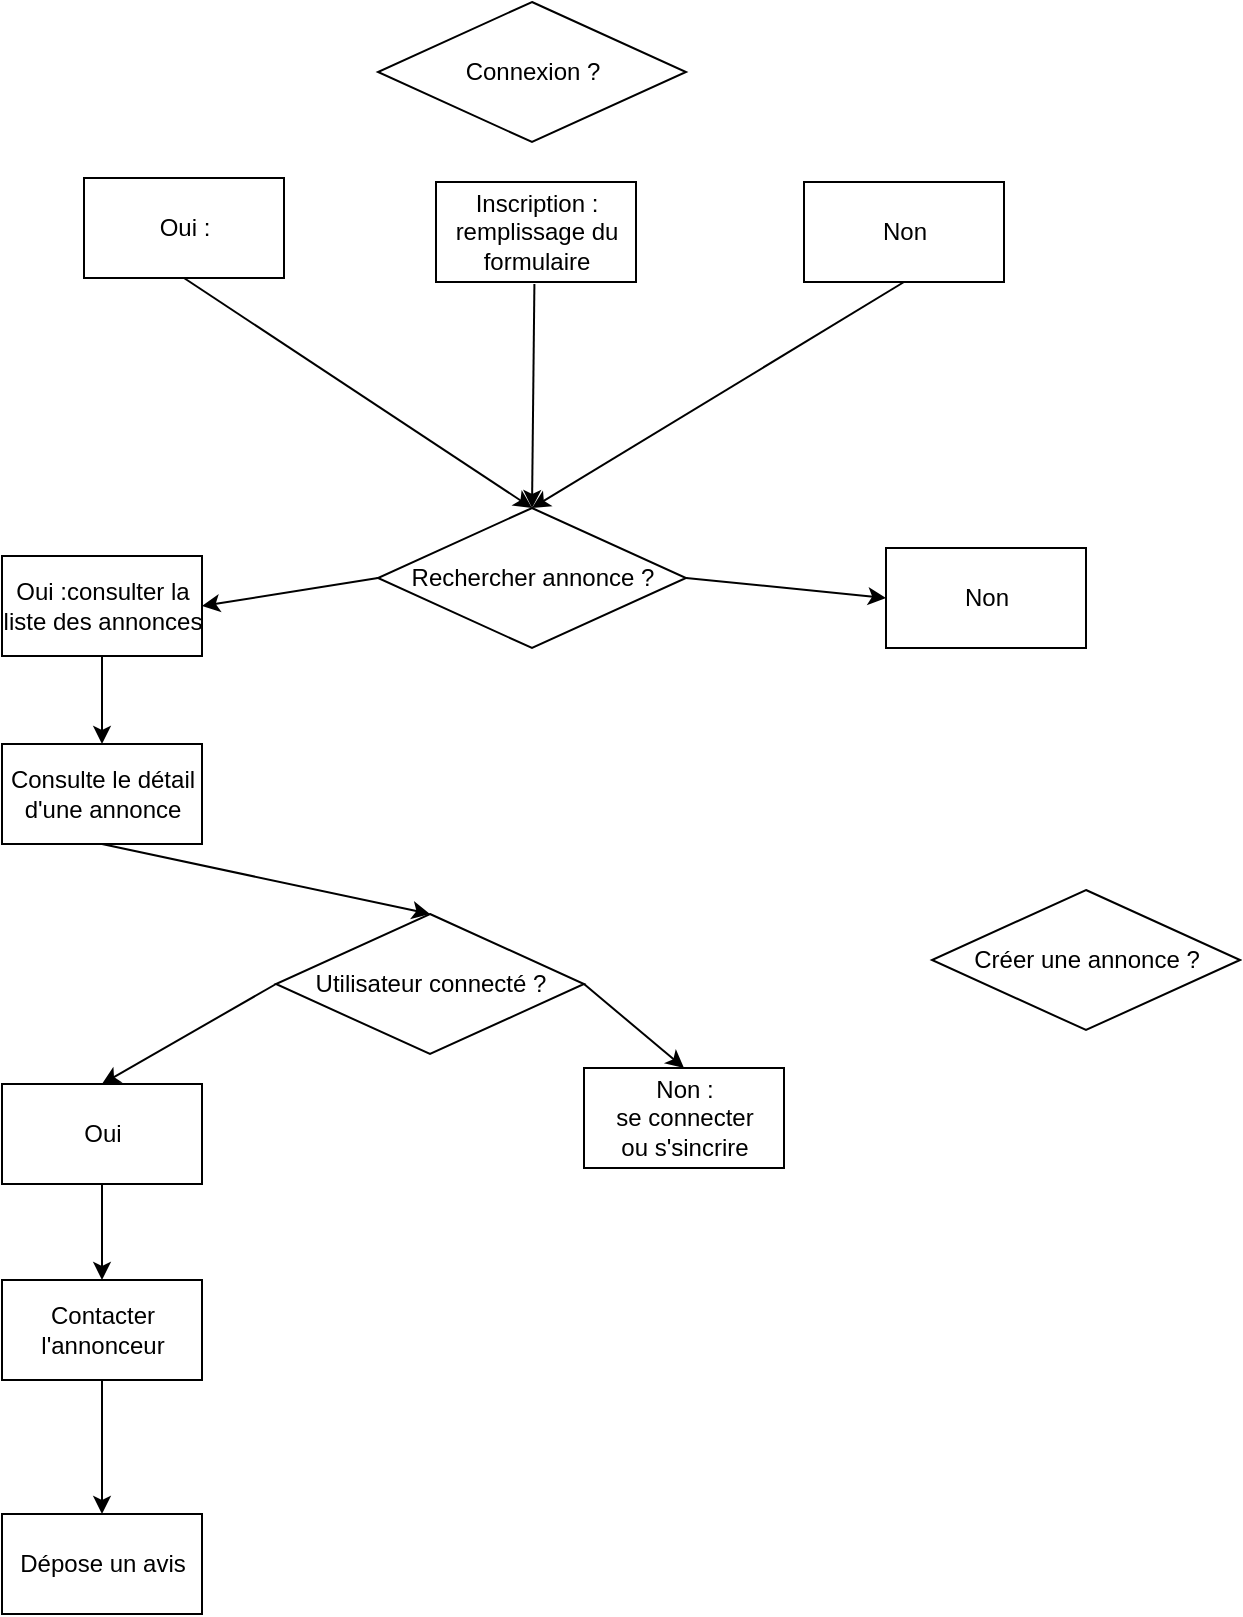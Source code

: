 <mxfile>
    <diagram id="2uz2KBvsrm5v72UuOn_b" name="Page-1">
        <mxGraphModel dx="698" dy="1587" grid="0" gridSize="10" guides="1" tooltips="1" connect="1" arrows="1" fold="1" page="1" pageScale="1" pageWidth="850" pageHeight="1100" background="#ffffff" math="0" shadow="0">
            <root>
                <mxCell id="0"/>
                <mxCell id="1" parent="0"/>
                <mxCell id="6" value="&lt;font color=&quot;#000000&quot;&gt;Non&lt;/font&gt;" style="html=1;dashed=0;whitespace=wrap;fillColor=#FFFFFF;strokeColor=#000000;" vertex="1" parent="1">
                    <mxGeometry x="600" y="257" width="100" height="50" as="geometry"/>
                </mxCell>
                <mxCell id="9" value="&lt;font color=&quot;#000000&quot;&gt;Consulte le détail &lt;br&gt;d'une annonce&lt;/font&gt;" style="html=1;dashed=0;whitespace=wrap;fillColor=#FFFFFF;strokeColor=#000000;" vertex="1" parent="1">
                    <mxGeometry x="158" y="355" width="100" height="50" as="geometry"/>
                </mxCell>
                <mxCell id="10" value="&lt;font color=&quot;#000000&quot;&gt;Contacter&lt;br&gt;l'annonceur&lt;/font&gt;" style="html=1;dashed=0;whitespace=wrap;fillColor=#FFFFFF;strokeColor=#000000;" vertex="1" parent="1">
                    <mxGeometry x="158" y="623" width="100" height="50" as="geometry"/>
                </mxCell>
                <mxCell id="12" value="&lt;font color=&quot;#000000&quot;&gt;Dépose un avis&lt;/font&gt;" style="html=1;dashed=0;whitespace=wrap;fillColor=#FFFFFF;strokeColor=#000000;" vertex="1" parent="1">
                    <mxGeometry x="158" y="740" width="100" height="50" as="geometry"/>
                </mxCell>
                <mxCell id="18" value="" style="endArrow=classic;html=1;strokeColor=#000000;fontColor=#000000;exitX=0.662;exitY=0.996;exitDx=0;exitDy=0;exitPerimeter=0;entryX=0.5;entryY=0;entryDx=0;entryDy=0;" edge="1" parent="1" target="26">
                    <mxGeometry width="50" height="50" relative="1" as="geometry">
                        <mxPoint x="424.2" y="125.0" as="sourcePoint"/>
                        <mxPoint x="424" y="175" as="targetPoint"/>
                    </mxGeometry>
                </mxCell>
                <mxCell id="19" value="" style="endArrow=classic;html=1;strokeColor=#000000;fontColor=#000000;exitX=0.5;exitY=1;exitDx=0;exitDy=0;entryX=0.5;entryY=0;entryDx=0;entryDy=0;" edge="1" parent="1" source="22" target="26">
                    <mxGeometry width="50" height="50" relative="1" as="geometry">
                        <mxPoint x="422" y="366" as="sourcePoint"/>
                        <mxPoint x="253" y="264" as="targetPoint"/>
                    </mxGeometry>
                </mxCell>
                <mxCell id="20" value="Connexion ?" style="shape=rhombus;html=1;dashed=0;whitespace=wrap;perimeter=rhombusPerimeter;strokeColor=#000000;fontColor=#000000;fillColor=#FFFFFF;" vertex="1" parent="1">
                    <mxGeometry x="346" y="-16" width="154" height="70" as="geometry"/>
                </mxCell>
                <mxCell id="22" value="&lt;font color=&quot;#000000&quot;&gt;Oui :&lt;/font&gt;" style="html=1;dashed=0;whitespace=wrap;fillColor=#FFFFFF;strokeColor=#000000;" vertex="1" parent="1">
                    <mxGeometry x="199" y="72" width="100" height="50" as="geometry"/>
                </mxCell>
                <mxCell id="23" value="&lt;font color=&quot;#000000&quot;&gt;Inscription :&lt;br&gt;remplissage du&lt;br&gt;formulaire&lt;br&gt;&lt;/font&gt;" style="html=1;dashed=0;whitespace=wrap;fillColor=#FFFFFF;strokeColor=#000000;" vertex="1" parent="1">
                    <mxGeometry x="375" y="74" width="100" height="50" as="geometry"/>
                </mxCell>
                <mxCell id="24" value="&lt;font color=&quot;#000000&quot;&gt;Non&lt;/font&gt;" style="html=1;dashed=0;whitespace=wrap;fillColor=#FFFFFF;strokeColor=#000000;" vertex="1" parent="1">
                    <mxGeometry x="559" y="74" width="100" height="50" as="geometry"/>
                </mxCell>
                <mxCell id="26" value="Rechercher annonce ?" style="shape=rhombus;html=1;dashed=0;whitespace=wrap;perimeter=rhombusPerimeter;strokeColor=#000000;fontColor=#000000;fillColor=#FFFFFF;" vertex="1" parent="1">
                    <mxGeometry x="346" y="237" width="154" height="70" as="geometry"/>
                </mxCell>
                <mxCell id="28" value="&lt;font color=&quot;#000000&quot;&gt;Oui :consulter la &lt;br&gt;liste des annonces&lt;/font&gt;" style="html=1;dashed=0;whitespace=wrap;fillColor=#FFFFFF;strokeColor=#000000;" vertex="1" parent="1">
                    <mxGeometry x="158" y="261" width="100" height="50" as="geometry"/>
                </mxCell>
                <mxCell id="29" value="" style="endArrow=classic;html=1;strokeColor=#000000;fontColor=#000000;exitX=0.5;exitY=1;exitDx=0;exitDy=0;entryX=0.5;entryY=0;entryDx=0;entryDy=0;" edge="1" parent="1" source="24" target="26">
                    <mxGeometry width="50" height="50" relative="1" as="geometry">
                        <mxPoint x="455" y="269" as="sourcePoint"/>
                        <mxPoint x="505" y="219" as="targetPoint"/>
                    </mxGeometry>
                </mxCell>
                <mxCell id="30" value="Utilisateur connecté ?" style="shape=rhombus;html=1;dashed=0;whitespace=wrap;perimeter=rhombusPerimeter;strokeColor=#000000;fontColor=#000000;fillColor=#FFFFFF;" vertex="1" parent="1">
                    <mxGeometry x="295" y="440" width="154" height="70" as="geometry"/>
                </mxCell>
                <mxCell id="31" value="Créer une annonce ?" style="shape=rhombus;html=1;dashed=0;whitespace=wrap;perimeter=rhombusPerimeter;strokeColor=#000000;fontColor=#000000;fillColor=#FFFFFF;" vertex="1" parent="1">
                    <mxGeometry x="623" y="428" width="154" height="70" as="geometry"/>
                </mxCell>
                <mxCell id="32" value="" style="endArrow=classic;html=1;strokeColor=#000000;fontColor=#000000;exitX=1;exitY=0.5;exitDx=0;exitDy=0;entryX=0;entryY=0.5;entryDx=0;entryDy=0;" edge="1" parent="1" source="26" target="6">
                    <mxGeometry width="50" height="50" relative="1" as="geometry">
                        <mxPoint x="460" y="376" as="sourcePoint"/>
                        <mxPoint x="510" y="326" as="targetPoint"/>
                    </mxGeometry>
                </mxCell>
                <mxCell id="33" value="" style="endArrow=classic;html=1;strokeColor=#000000;fontColor=#000000;exitX=0;exitY=0.5;exitDx=0;exitDy=0;entryX=1;entryY=0.5;entryDx=0;entryDy=0;" edge="1" parent="1" source="26" target="28">
                    <mxGeometry width="50" height="50" relative="1" as="geometry">
                        <mxPoint x="460" y="376" as="sourcePoint"/>
                        <mxPoint x="510" y="326" as="targetPoint"/>
                    </mxGeometry>
                </mxCell>
                <mxCell id="34" value="" style="endArrow=classic;html=1;strokeColor=#000000;fontColor=#000000;exitX=0.5;exitY=1;exitDx=0;exitDy=0;entryX=0.5;entryY=0;entryDx=0;entryDy=0;" edge="1" parent="1" source="28" target="9">
                    <mxGeometry width="50" height="50" relative="1" as="geometry">
                        <mxPoint x="460" y="436" as="sourcePoint"/>
                        <mxPoint x="510" y="386" as="targetPoint"/>
                    </mxGeometry>
                </mxCell>
                <mxCell id="35" value="&lt;font color=&quot;#000000&quot;&gt;Non : &lt;br&gt;se connecter &lt;br&gt;ou s'sincrire&lt;/font&gt;" style="html=1;dashed=0;whitespace=wrap;fillColor=#FFFFFF;strokeColor=#000000;" vertex="1" parent="1">
                    <mxGeometry x="449" y="517" width="100" height="50" as="geometry"/>
                </mxCell>
                <mxCell id="36" value="&lt;font color=&quot;#000000&quot;&gt;Oui&lt;/font&gt;" style="html=1;dashed=0;whitespace=wrap;fillColor=#FFFFFF;strokeColor=#000000;" vertex="1" parent="1">
                    <mxGeometry x="158" y="525" width="100" height="50" as="geometry"/>
                </mxCell>
                <mxCell id="37" value="" style="endArrow=classic;html=1;strokeColor=#000000;fontColor=#000000;exitX=0.5;exitY=1;exitDx=0;exitDy=0;entryX=0.5;entryY=0;entryDx=0;entryDy=0;" edge="1" parent="1" source="9" target="30">
                    <mxGeometry width="50" height="50" relative="1" as="geometry">
                        <mxPoint x="460" y="496" as="sourcePoint"/>
                        <mxPoint x="510" y="446" as="targetPoint"/>
                    </mxGeometry>
                </mxCell>
                <mxCell id="38" value="" style="endArrow=classic;html=1;strokeColor=#000000;fontColor=#000000;exitX=0;exitY=0.5;exitDx=0;exitDy=0;entryX=0.5;entryY=0;entryDx=0;entryDy=0;" edge="1" parent="1" source="30" target="36">
                    <mxGeometry width="50" height="50" relative="1" as="geometry">
                        <mxPoint x="460" y="601" as="sourcePoint"/>
                        <mxPoint x="510" y="551" as="targetPoint"/>
                    </mxGeometry>
                </mxCell>
                <mxCell id="39" value="" style="endArrow=classic;html=1;strokeColor=#000000;fontColor=#000000;exitX=1;exitY=0.5;exitDx=0;exitDy=0;entryX=0.5;entryY=0;entryDx=0;entryDy=0;" edge="1" parent="1" source="30" target="35">
                    <mxGeometry width="50" height="50" relative="1" as="geometry">
                        <mxPoint x="460" y="601" as="sourcePoint"/>
                        <mxPoint x="510" y="551" as="targetPoint"/>
                    </mxGeometry>
                </mxCell>
                <mxCell id="40" value="" style="endArrow=classic;html=1;strokeColor=#000000;fontColor=#000000;exitX=0.5;exitY=1;exitDx=0;exitDy=0;entryX=0.5;entryY=0;entryDx=0;entryDy=0;" edge="1" parent="1" source="36" target="10">
                    <mxGeometry width="50" height="50" relative="1" as="geometry">
                        <mxPoint x="460" y="674" as="sourcePoint"/>
                        <mxPoint x="510" y="624" as="targetPoint"/>
                    </mxGeometry>
                </mxCell>
                <mxCell id="41" value="" style="endArrow=classic;html=1;strokeColor=#000000;fontColor=#000000;exitX=0.5;exitY=1;exitDx=0;exitDy=0;entryX=0.5;entryY=0;entryDx=0;entryDy=0;" edge="1" parent="1" source="10" target="12">
                    <mxGeometry width="50" height="50" relative="1" as="geometry">
                        <mxPoint x="444" y="670" as="sourcePoint"/>
                        <mxPoint x="510" y="624" as="targetPoint"/>
                    </mxGeometry>
                </mxCell>
            </root>
        </mxGraphModel>
    </diagram>
</mxfile>